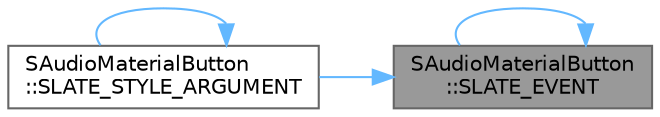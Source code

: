 digraph "SAudioMaterialButton::SLATE_EVENT"
{
 // INTERACTIVE_SVG=YES
 // LATEX_PDF_SIZE
  bgcolor="transparent";
  edge [fontname=Helvetica,fontsize=10,labelfontname=Helvetica,labelfontsize=10];
  node [fontname=Helvetica,fontsize=10,shape=box,height=0.2,width=0.4];
  rankdir="RL";
  Node1 [id="Node000001",label="SAudioMaterialButton\l::SLATE_EVENT",height=0.2,width=0.4,color="gray40", fillcolor="grey60", style="filled", fontcolor="black",tooltip="Invoked when the mouse is released and a capture ends."];
  Node1 -> Node1 [id="edge1_Node000001_Node000001",dir="back",color="steelblue1",style="solid",tooltip=" "];
  Node1 -> Node2 [id="edge2_Node000001_Node000002",dir="back",color="steelblue1",style="solid",tooltip=" "];
  Node2 [id="Node000002",label="SAudioMaterialButton\l::SLATE_STYLE_ARGUMENT",height=0.2,width=0.4,color="grey40", fillcolor="white", style="filled",URL="$d0/d66/classSAudioMaterialButton.html#aa1e34cd21bb5fd6f422e0f85a116b7b8",tooltip="The style used to draw the button."];
  Node2 -> Node2 [id="edge3_Node000002_Node000002",dir="back",color="steelblue1",style="solid",tooltip=" "];
}
